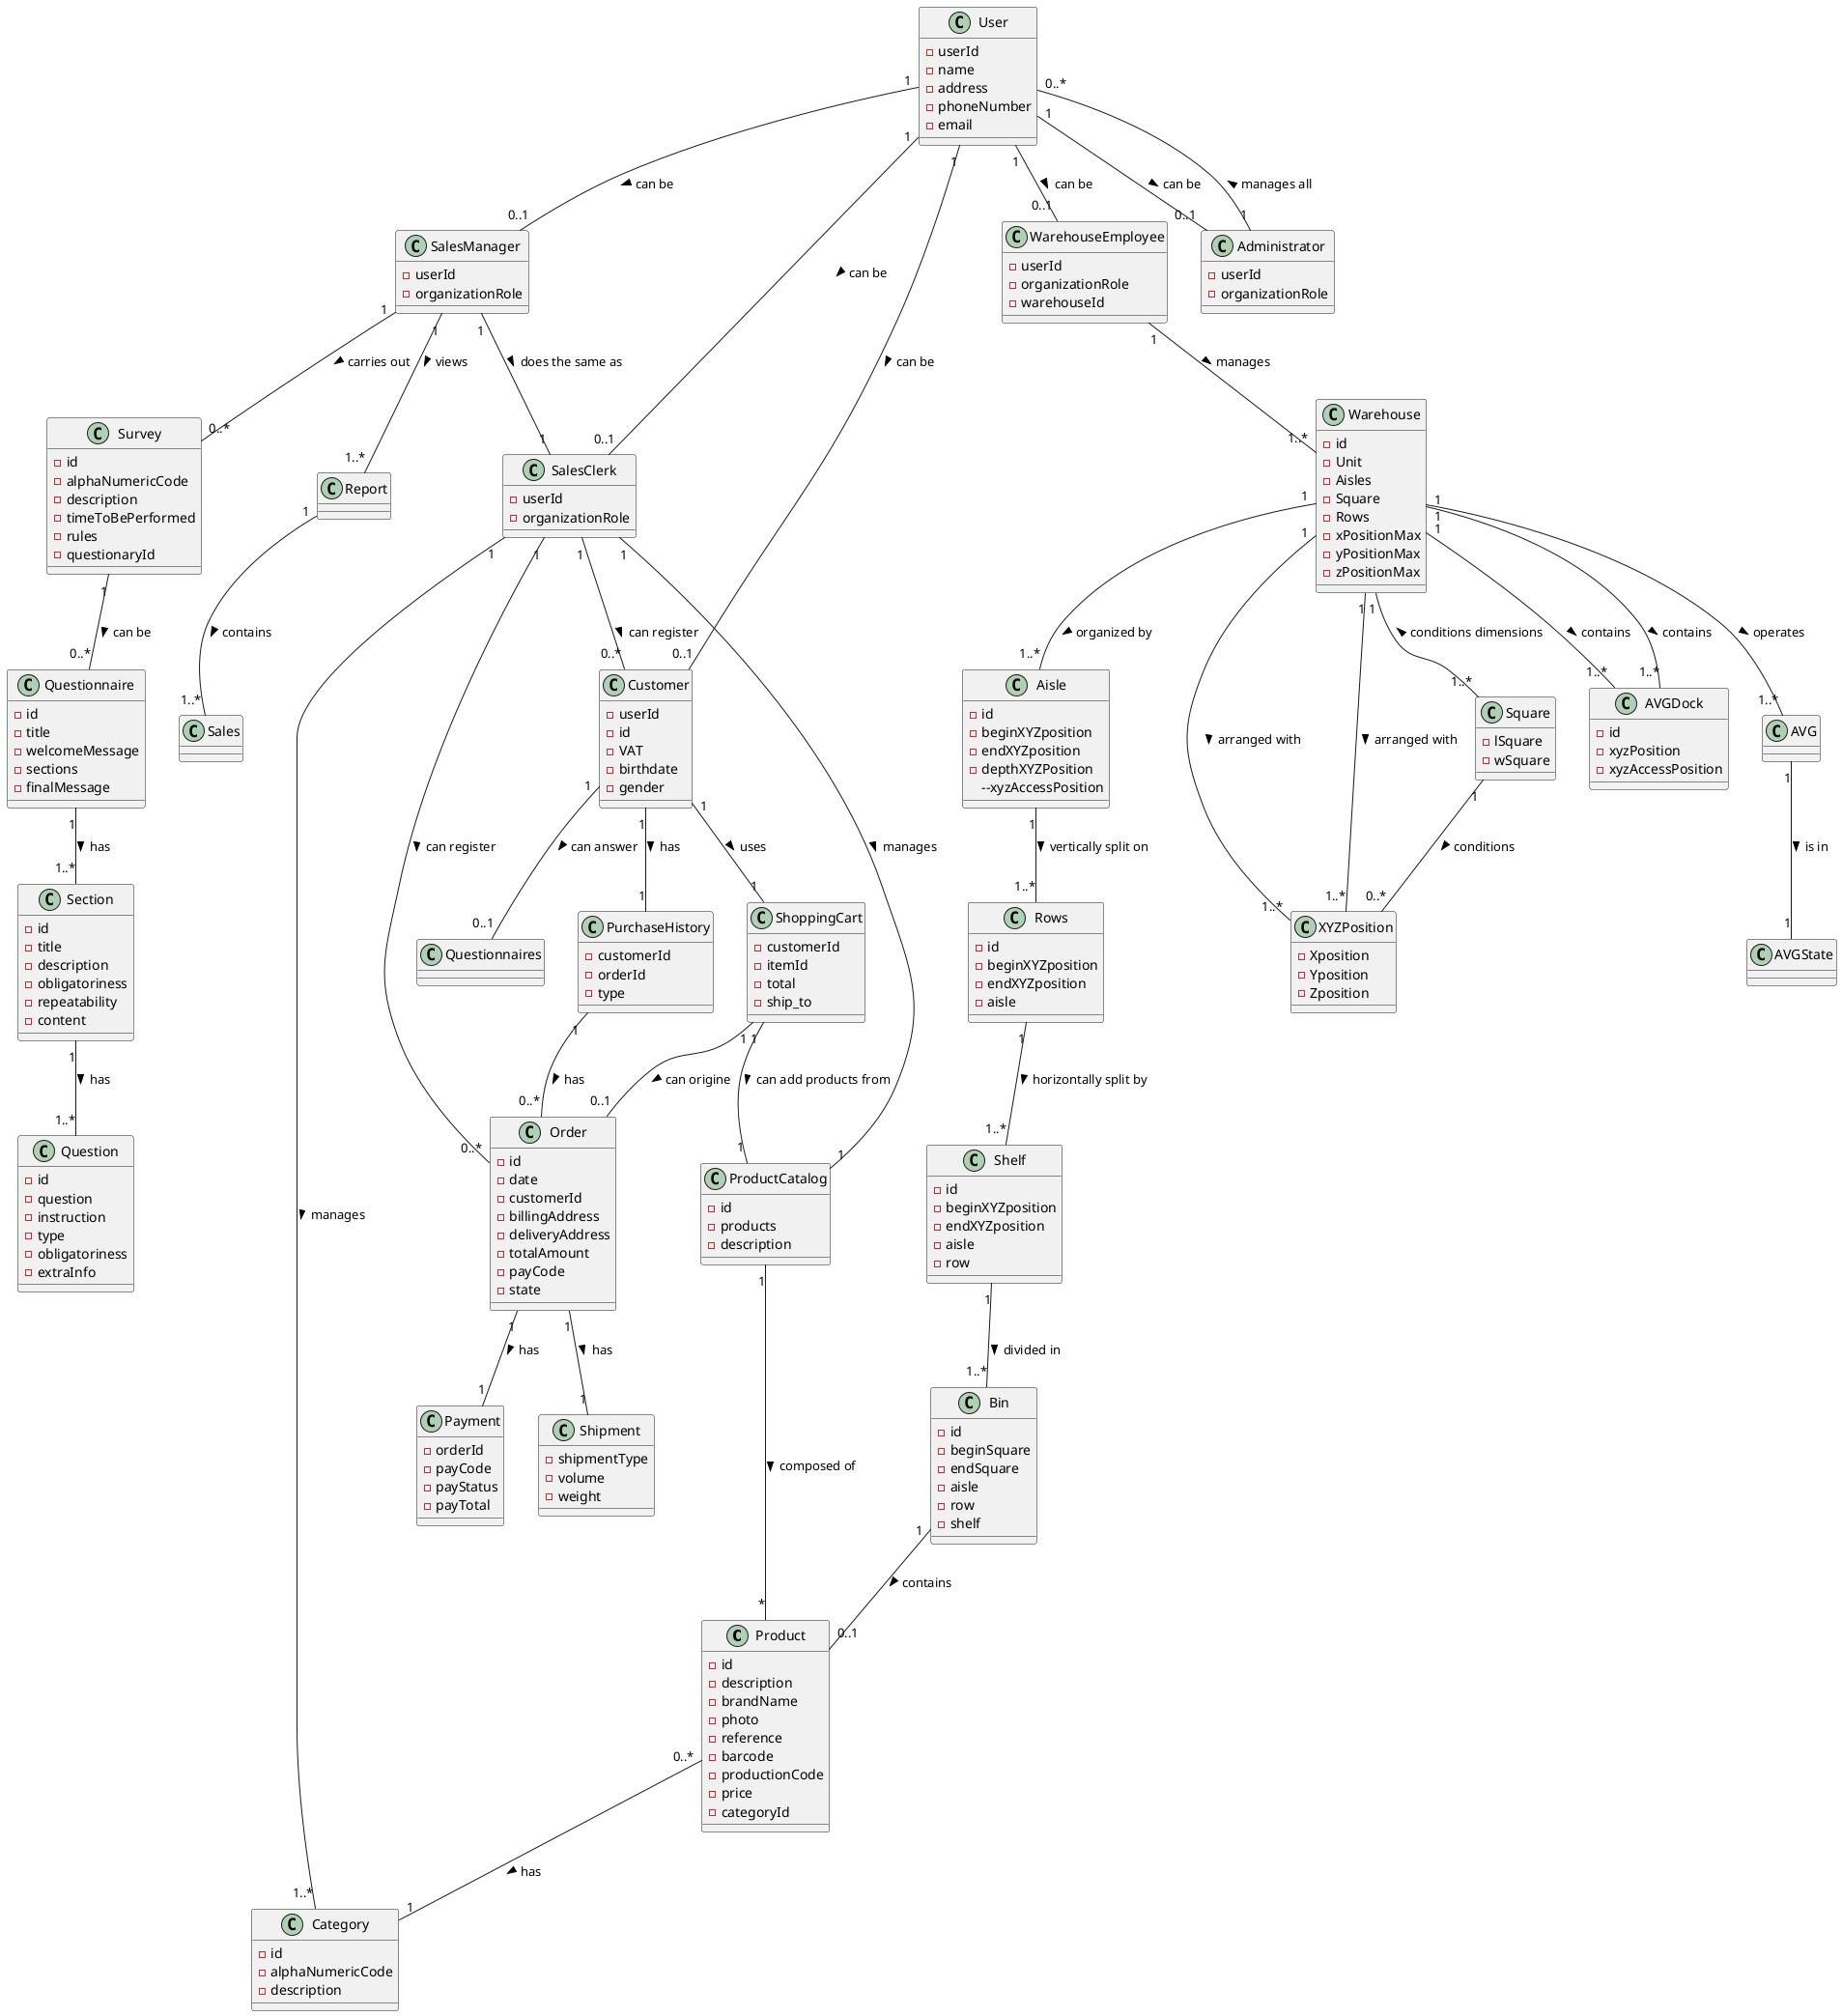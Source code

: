     @startuml DomainModel
    class Product{
      -id
      -description
      -brandName
      -photo
      -reference
      -barcode
      -productionCode
      -price
      -categoryId
    }

    class Category{
      -id
      -alphaNumericCode
      -description
    }

    class Customer{
      -userId
      -id
      -VAT
      -birthdate
      -gender
    }

    class "ProductCatalog" {
      -id
      -products
      -description
    }

    class "ShoppingCart" {
      -customerId
      -itemId
      -total
      -ship_to
    }

    class XYZPosition {
      -Xposition
      -Yposition
      -Zposition
    }

    class Order {
      -id
      -date
      -customerId
      -billingAddress
      -deliveryAddress
      -totalAmount
      -payCode
      -state
    }

    class Payment {
      -orderId
      -payCode
      -payStatus
      -payTotal
    }

    class Shipment {
      -shipmentType
      -volume
      -weight
    }

    class "SalesClerk"  {
      -userId
    -organizationRole
    }


    class "SalesManager" {
    -userId
    -organizationRole
    }

    class "WarehouseEmployee" {
    -userId
    -organizationRole
    -warehouseId
    }

    class "Administrator"{
    -userId
    -organizationRole
    }

    class PurchaseHistory{
    -customerId
    -orderId
    -type
    }

    class Warehouse {
    -id
    -Unit
    -Aisles
    -Square
    -Rows
    -xPositionMax
    -yPositionMax
    -zPositionMax
    }

    class Aisle {
    -id
    -beginXYZposition
    -endXYZposition
    -depthXYZPosition
    --xyzAccessPosition
    }

    class Square {
    -lSquare
    -wSquare
    }

    class AVGDock{
      -id
      -xyzPosition
      -xyzAccessPosition
    }

    class Rows {
    -id
    -beginXYZposition
    -endXYZposition
    -aisle
    }

    class Shelf {
     -id
     -beginXYZposition
     -endXYZposition
     -aisle
     -row
    }

    class Bin {
      -id
      -beginSquare
      -endSquare
      -aisle
      -row
      -shelf
    }

    class User{
    -userId
    -name
    -address
    -phoneNumber
    -email
    }

    class Survey {
      -id
                                                                                                                                                                                                                                                                                                                                                                                                                                                                                                                                                                                                                                                                                                                                                                                                                                                                                                                                                                                                                                                                                                                                                                                                                                                                                                                                                                                                                                                                                                                                                                                                                                                                                                                                                                                                                                                                                                                                                                                                                                                                                                                                                                                                                                                                                                                                                                                                                                                                                                                                                                                                                  -alphaNumericCode
                                                                                                                                                                                                                                                                                                                                                                                                                                                                                                                                                                                                                                                                                                                                                                                                                                                                                                                                                                                                                                                                                                                                                                                                                                                                                                                                                                                                                                                                                                                                                                                                                                                                                                                                                                                                                                                                                                                                                                                                                                                                                                                                                                                                                                                                                                                                                                                                                                                                                                                                                                                                                  -description
                                                                                                                                                                                                                                                                                                                                                                                                                                                                                                                                                                                                                                                                                                                                                                                                                                                                                                                                                                                                                                                                                                                                                                                                                                                                                                                                                                                                                                                                                                                                                                                                                                                                                                                                                                                                                                                                                                                                                                                                                                                                                                                                                                                                                                                                                                                                                                                                                                                                                                                                                                                                                  -timeToBePerformed
                                                                                                                                                                                                                                                                                                                                                                                                                                                                                                                                                                                                                                                                                                                                                                                                                                                                                                                                                                                                                                                                                                                                                                                                                                                                                                                                                                                                                                                                                                                                                                                                                                                                                                                                                                                                                                                                                                                                                                                                                                                                                                                                                                                                                                                                                                                                                                                                                                                                                                                                                                                                                  -rules
                                                                                                                                                                                                                                                                                                                                                                                                                                                                                                                                                                                                                                                                                                                                                                                                                                                                                                                                                                                                                                                                                                                                                                                                                                                                                                                                                                                                                                                                                                                                                                                                                                                                                                                                                                                                                                                                                                                                                                                                                                                                                                                                                                                                                                                                                                                                                                                                                                                                                                                                                                                                                  -questionaryId
                                                                                                                                                                                                                                                                                                                                                                                                                                                                                                                                                                                                                                                                                                                                                                                                                                                                                                                                                                                                                                                                                                                                                                                                                                                                                                                                                                                                                                                                                                                                                                                                                                                                                                                                                                                                                                                                                                                                                                                                                                                                                                                                                                                                                                                                                                                                                                                                                                                                                                                                                                                                                }

    class Questionnaire {
    -id
    -title
    -welcomeMessage
    -sections
    -finalMessage
    }

    class Section {
    -id
    -title
    -description
    -obligatoriness
    -repeatability
    -content
    }

    class Question {
      -id
      -question
      -instruction
      -type
      -obligatoriness
      -extraInfo
    }


    User "1" -- "0..1" SalesManager : can be >
    User "1" -- "0..1" Administrator : can be >
    User "1" -- "0..1" SalesClerk : can be >
    User "1" -- "0..1" WarehouseEmployee : can be >
    User "1" -- "0..1" Customer : can be >
    Product "0..*" -- "1" Category: has >
    ProductCatalog "1" -- "*" Product: composed of >
    ShoppingCart "1" -- "1" ProductCatalog: can add products from >
    ShoppingCart "1" -- "0..1" Order : can origine >
    Order "1" -- "1" Shipment: has >
    Order "1" -- "1" Payment: has >
    Customer "1" -- "1" ShoppingCart : uses >
    SalesClerk "1" -- "0..*" Customer : can register >
    SalesClerk "1" -- "0..*" Order : can register >
    SalesClerk "1" -- "1" ProductCatalog : manages >
    SalesClerk "1" -- "1..*" Category : manages >
    Customer "1" -- "1" PurchaseHistory : has >
    PurchaseHistory "1" -- "0..*" Order : has >
    Warehouse "1" -- "1..*" Aisle : organized by >
    Aisle "1" -- "1..*" Rows : vertically split on >
    Rows "1" -- "1..*" Shelf : horizontally split by >
    Shelf "1" -- "1..*" Bin : divided in >
    Bin "1" -- "0..1" Product : contains >
    Warehouse "1" -- "1..*" Square : < conditions dimensions
    WarehouseEmployee "1" --"1..*" Warehouse: manages >
    SalesManager "1" -- "1" SalesClerk: does the same as >
    Administrator "1" -- "0..*" User: manages all >
    SalesManager "1" -- "0..*" Survey: carries out >
    Survey "1" -- "0..*" Questionnaire: can be >
    Customer "1" -- "0..1" Questionnaires: can answer >
    Section "1" -- "1..*" Question: has >
    Questionnaire "1" -- "1..*" Section: has >
    SalesManager "1" -- "1..*" Report: views >
    Report "1" -- "1..*" Sales: contains >
    Warehouse "1" -- "1..*" AVG: operates >
    AVG "1" -- "1" AVGState: is in >
    Warehouse "1" -- "1..*" AVGDock : contains >
        Warehouse "1" --- "1..*" XYZPosition : arranged with >
    Warehouse "1" -- "1..*" AVGDock : contains >
    Warehouse "1" --- "1..*" XYZPosition : arranged with >
    Square "1" -- "0..*" XYZPosition : conditions >


    @enduml
